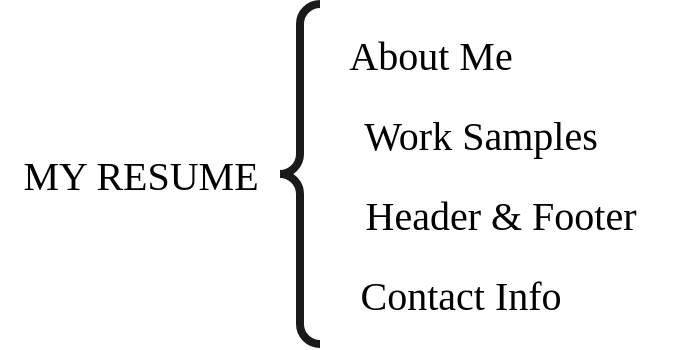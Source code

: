 <mxfile version="13.6.10" type="github">
  <diagram id="AlpWFZdMq8PsCrTP1Eh3" name="Page-1">
    <mxGraphModel dx="2272" dy="765" grid="1" gridSize="10" guides="1" tooltips="1" connect="1" arrows="1" fold="1" page="1" pageScale="1" pageWidth="850" pageHeight="1100" math="0" shadow="0">
      <root>
        <mxCell id="0" />
        <mxCell id="1" parent="0" />
        <mxCell id="NNyFKl0yGrNiZnmdLif2-2" value="" style="labelPosition=right;align=left;strokeWidth=4;shape=mxgraph.mockup.markup.curlyBrace;html=1;shadow=0;dashed=0;direction=north;strokeColor=#1A1A1A;" vertex="1" parent="1">
          <mxGeometry x="40" y="30" width="20" height="170" as="geometry" />
        </mxCell>
        <mxCell id="NNyFKl0yGrNiZnmdLif2-3" value="MY RESUME" style="text;html=1;align=center;verticalAlign=middle;resizable=0;points=[];autosize=1;fontSize=20;fontFamily=Garamond;" vertex="1" parent="1">
          <mxGeometry x="-100" y="100" width="140" height="30" as="geometry" />
        </mxCell>
        <mxCell id="NNyFKl0yGrNiZnmdLif2-4" value="About Me" style="text;html=1;align=center;verticalAlign=middle;resizable=0;points=[];autosize=1;fontSize=20;fontFamily=Garamond;" vertex="1" parent="1">
          <mxGeometry x="60" y="40" width="110" height="30" as="geometry" />
        </mxCell>
        <mxCell id="NNyFKl0yGrNiZnmdLif2-5" value="Work Samples" style="text;html=1;align=center;verticalAlign=middle;resizable=0;points=[];autosize=1;fontSize=20;fontFamily=Garamond;" vertex="1" parent="1">
          <mxGeometry x="60" y="80" width="160" height="30" as="geometry" />
        </mxCell>
        <mxCell id="NNyFKl0yGrNiZnmdLif2-6" value="Header &amp;amp; Footer" style="text;html=1;align=center;verticalAlign=middle;resizable=0;points=[];autosize=1;fontSize=20;fontFamily=Garamond;" vertex="1" parent="1">
          <mxGeometry x="60" y="120" width="180" height="30" as="geometry" />
        </mxCell>
        <mxCell id="NNyFKl0yGrNiZnmdLif2-7" value="Contact Info" style="text;html=1;align=center;verticalAlign=middle;resizable=0;points=[];autosize=1;fontSize=20;fontFamily=Garamond;" vertex="1" parent="1">
          <mxGeometry x="60" y="160" width="140" height="30" as="geometry" />
        </mxCell>
      </root>
    </mxGraphModel>
  </diagram>
</mxfile>
